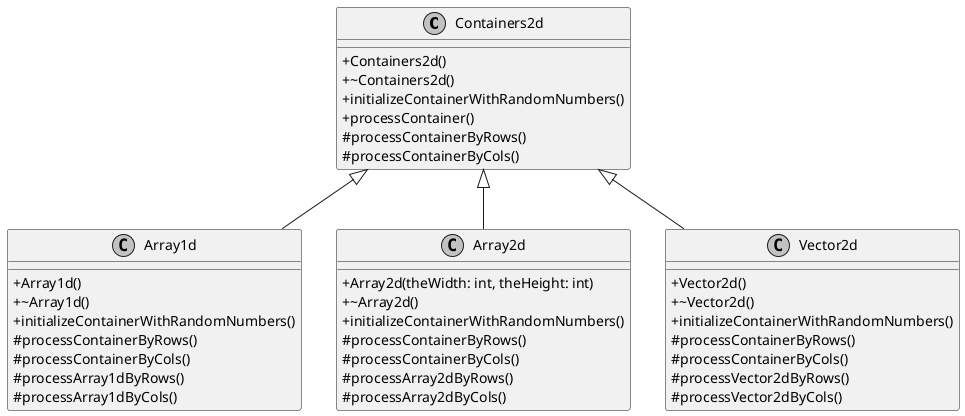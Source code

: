@startuml

skinparam monochrome true
skinparam classAttributeIconSize 0

class Containers2d {
  + Containers2d()
  + ~Containers2d()
  + initializeContainerWithRandomNumbers()
  + processContainer()
  # processContainerByRows()
  # processContainerByCols()
}

class Array1d {
  + Array1d()
  + ~Array1d()
  + initializeContainerWithRandomNumbers()
  # processContainerByRows()
  # processContainerByCols()
  # processArray1dByRows()
  # processArray1dByCols()
}

class Array2d {
  + Array2d(theWidth: int, theHeight: int)
  + ~Array2d()
  + initializeContainerWithRandomNumbers()
  # processContainerByRows()
  # processContainerByCols()
  # processArray2dByRows()
  # processArray2dByCols()
}

class Vector2d {
  + Vector2d()
  + ~Vector2d()
  + initializeContainerWithRandomNumbers()
  # processContainerByRows()
  # processContainerByCols()
  # processVector2dByRows()
  # processVector2dByCols()
}

Containers2d <|-- Array1d
Containers2d <|-- Array2d
Containers2d <|-- Vector2d
@enduml